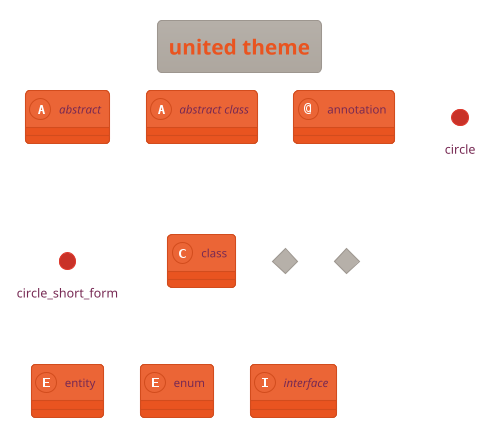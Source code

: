 ' Do not edit
' Theme Gallery
' autogenerated by script
'
@startuml
!theme united
title united theme
abstract        abstract
abstract class  "abstract class"
annotation      annotation
circle          circle
()              circle_short_form
class           class
diamond         diamond
<>              diamond_short_form
entity          entity
enum            enum
interface       interface
@enduml
